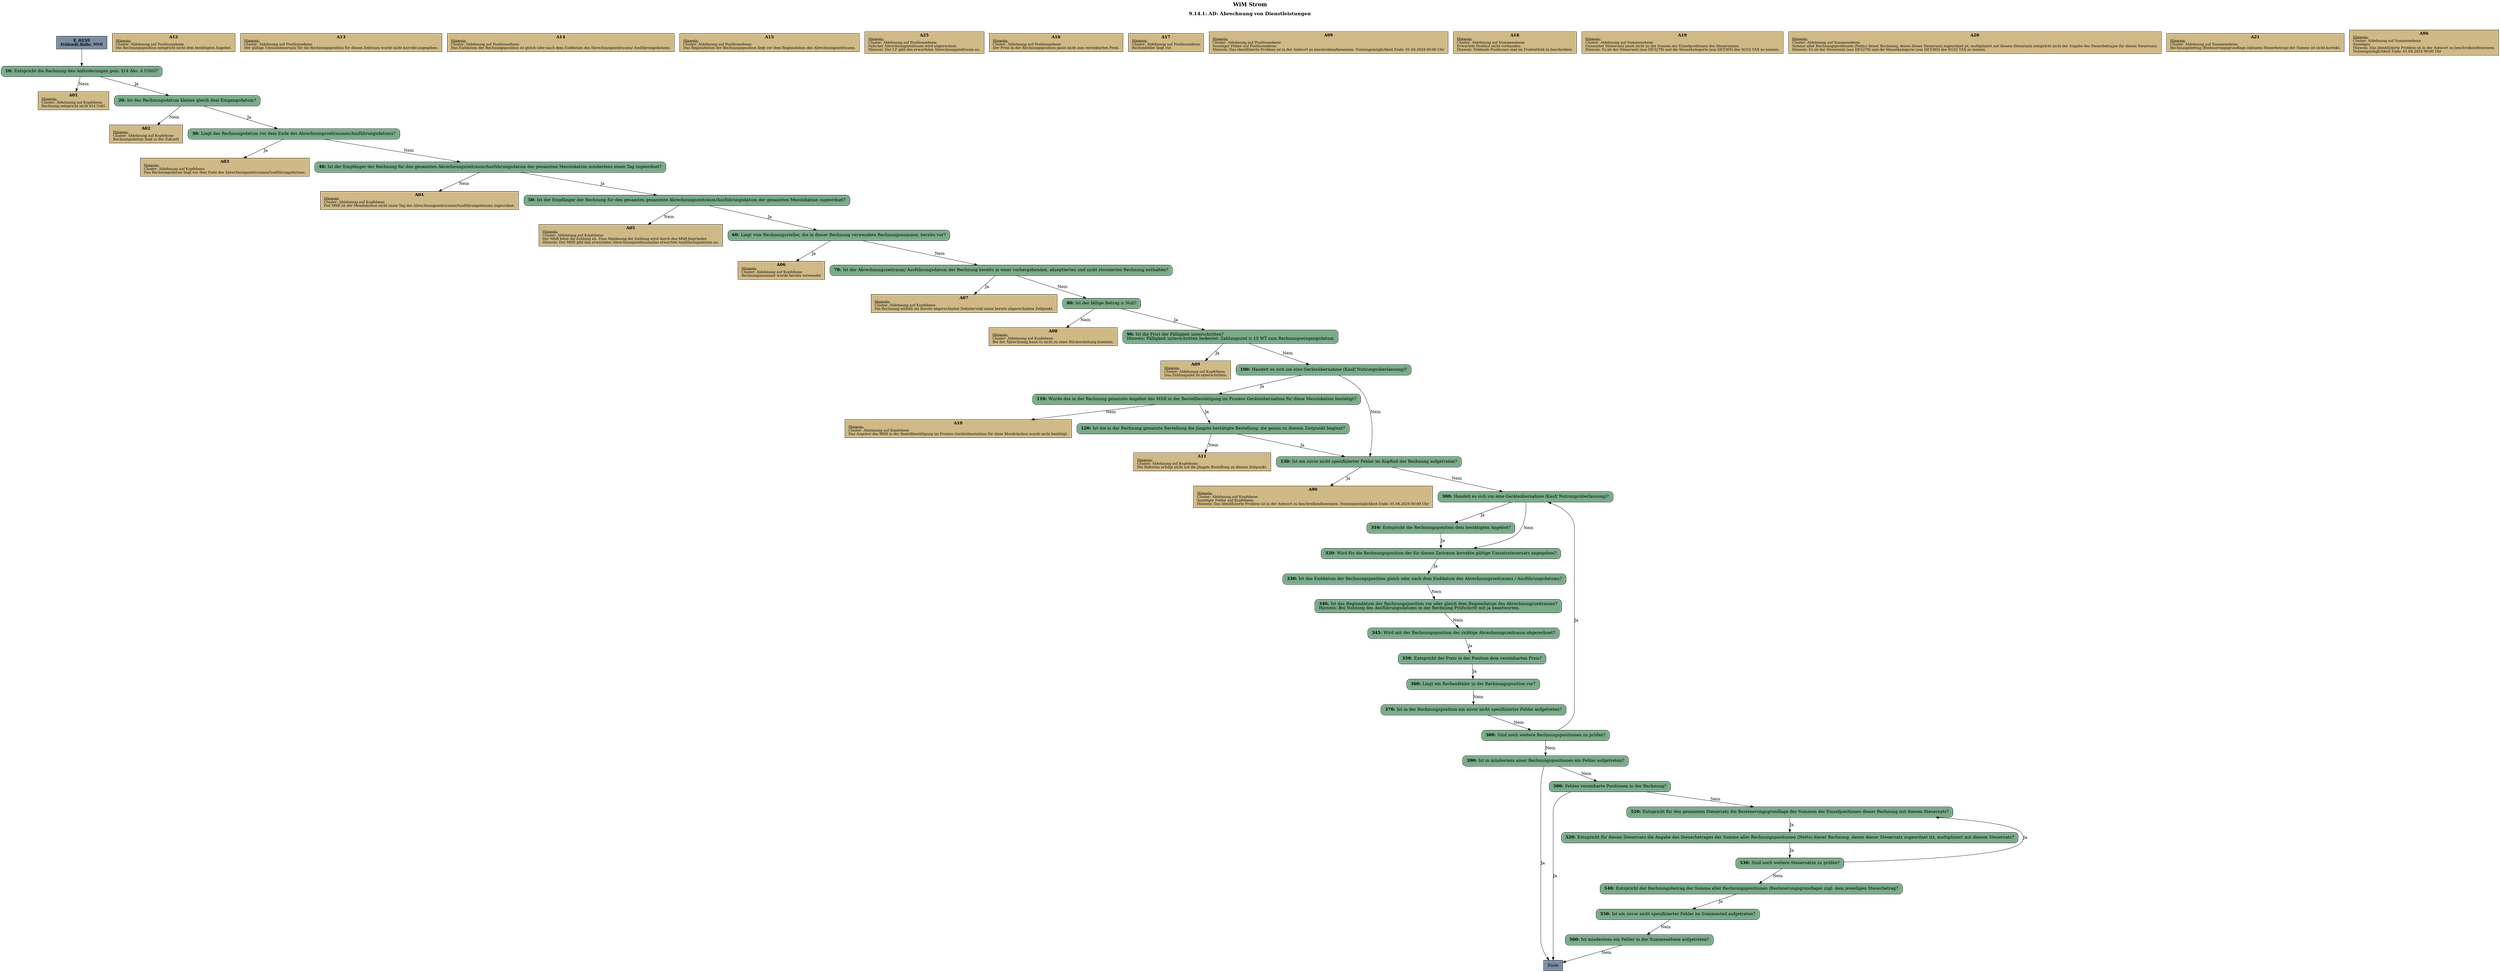 digraph D {
    labelloc="t";
    label=<<B><FONT POINT-SIZE="18">WiM Strom</FONT></B><BR/><BR/><B><FONT POINT-SIZE="16">9.14.1: AD: Abrechnung von Dienstleistungen</FONT></B><BR/><BR/><BR/><BR/>>;
    "Start" [margin="0.2,0.12", shape=box, style=filled, fillcolor="#7a8da1", label=<<B>E_0259</B><BR align="center"/><FONT point-size="12"><B><U>Prüfende Rolle:</U> MSB</B></FONT><BR align="center"/>>];
    "10" [margin="0.2,0.12", shape=box, style="filled,rounded", fillcolor="#7aab8a", label=<<B>10: </B>Entspricht die Rechnung den Anforderungen gem. §14 Abs. 4 UStG?<BR align="left"/>>];
    "A01" [margin="0.17,0.08", shape=box, style=filled, fillcolor="#cfb986", label=<<B>A01</B><BR align="center"/><FONT point-size="12"><U>Hinweis:</U><BR align="left"/>Cluster: Ablehnung auf Kopfebene<BR align="left"/>Rechnung entspricht nicht §14 UstG<BR align="left"/></FONT>>];
    "20" [margin="0.2,0.12", shape=box, style="filled,rounded", fillcolor="#7aab8a", label=<<B>20: </B>Ist das Rechnungsdatum kleiner gleich dem Eingangsdatum?<BR align="left"/>>];
    "A02" [margin="0.17,0.08", shape=box, style=filled, fillcolor="#cfb986", label=<<B>A02</B><BR align="center"/><FONT point-size="12"><U>Hinweis:</U><BR align="left"/>Cluster: Ablehnung auf Kopfebene<BR align="left"/>Rechnungsdatum liegt in der Zukunft<BR align="left"/></FONT>>];
    "30" [margin="0.2,0.12", shape=box, style="filled,rounded", fillcolor="#7aab8a", label=<<B>30: </B>Liegt das Rechnungsdatum vor dem Ende des Abrechnungszeitraumes/Ausführungsdatums?<BR align="left"/>>];
    "A03" [margin="0.17,0.08", shape=box, style=filled, fillcolor="#cfb986", label=<<B>A03</B><BR align="center"/><FONT point-size="12"><U>Hinweis:</U><BR align="left"/>Cluster: Ablehnung auf Kopfebene<BR align="left"/>Das Rechnungsdatum liegt vor dem Ende des Abrechnungszeitraumes/Ausführungsdatums.<BR align="left"/></FONT>>];
    "40" [margin="0.2,0.12", shape=box, style="filled,rounded", fillcolor="#7aab8a", label=<<B>40: </B>Ist der Empfänger der Rechnung für den genannten Abrechnungszeitraum/Ausführungsdatum der genannten Messlokation mindestens einen Tag zugeordnet?<BR align="left"/>>];
    "A04" [margin="0.17,0.08", shape=box, style=filled, fillcolor="#cfb986", label=<<B>A04</B><BR align="center"/><FONT point-size="12"><U>Hinweis:</U><BR align="left"/>Cluster: Ablehnung auf Kopfebene<BR align="left"/>Der MSB ist der Messlokation nicht einen Tag des Abrechnungszeitraumes/Ausführungsdatums zugeordnet.<BR align="left"/></FONT>>];
    "50" [margin="0.2,0.12", shape=box, style="filled,rounded", fillcolor="#7aab8a", label=<<B>50: </B>Ist der Empfänger der Rechnung für den gesamten genannten Abrechnungszeitraum/Ausführungsdatum der genannten Messlokation zugeordnet?<BR align="left"/>>];
    "A05" [margin="0.17,0.08", shape=box, style=filled, fillcolor="#cfb986", label=<<B>A05</B><BR align="center"/><FONT point-size="12"><U>Hinweis:</U><BR align="left"/>Cluster: Ablehnung auf Kopfebene<BR align="left"/>Der MSB lehnt die Zahlung ab. Eine Ablehnung der Zahlung wird durch den MSB begründet.<BR align="left"/>Hinweis: Der MSB gibt den erwarteten Abrechnungszeitraum/das erwartete Ausführungsdatum an.<BR align="left"/></FONT>>];
    "60" [margin="0.2,0.12", shape=box, style="filled,rounded", fillcolor="#7aab8a", label=<<B>60: </B>Liegt vom Rechnungssteller, die in dieser Rechnung verwendete Rechnungsnummer, bereits vor?<BR align="left"/>>];
    "A06" [margin="0.17,0.08", shape=box, style=filled, fillcolor="#cfb986", label=<<B>A06</B><BR align="center"/><FONT point-size="12"><U>Hinweis:</U><BR align="left"/>Cluster: Ablehnung auf Kopfebene<BR align="left"/>Rechnungsnummer wurde bereits verwendet<BR align="left"/></FONT>>];
    "70" [margin="0.2,0.12", shape=box, style="filled,rounded", fillcolor="#7aab8a", label=<<B>70: </B>Ist der Abrechnungszeitraum/ Ausführungsdatum der Rechnung bereits in einer vorhergehenden, akzeptierten und nicht stornierten Rechnung enthalten?<BR align="left"/>>];
    "A07" [margin="0.17,0.08", shape=box, style=filled, fillcolor="#cfb986", label=<<B>A07</B><BR align="center"/><FONT point-size="12"><U>Hinweis:</U><BR align="left"/>Cluster: Ablehnung auf Kopfebene<BR align="left"/>Die Rechnung enthält ein bereits abgerechnetes Zeitintervall/ einen bereits abgerechneten Zeitpunkt.<BR align="left"/></FONT>>];
    "80" [margin="0.2,0.12", shape=box, style="filled,rounded", fillcolor="#7aab8a", label=<<B>80: </B>Ist der fällige Betrag ≥ Null?<BR align="left"/>>];
    "A08" [margin="0.17,0.08", shape=box, style=filled, fillcolor="#cfb986", label=<<B>A08</B><BR align="center"/><FONT point-size="12"><U>Hinweis:</U><BR align="left"/>Cluster: Ablehnung auf Kopfebene<BR align="left"/>Bei der Abrechnung kann es nicht zu einer Rückerstattung kommen.<BR align="left"/></FONT>>];
    "90" [margin="0.2,0.12", shape=box, style="filled,rounded", fillcolor="#7aab8a", label=<<B>90: </B>Ist die Frist der Fälligkeit unterschritten?<BR align="left"/>Hinweis: Fälligkeit unterschritten bedeutet: Zahlungsziel ≤ 10 WT zum Rechnungseingangsdatum<BR align="left"/>>];
    "A09" [margin="0.17,0.08", shape=box, style=filled, fillcolor="#cfb986", label=<<B>A09</B><BR align="center"/><FONT point-size="12"><U>Hinweis:</U><BR align="left"/>Cluster: Ablehnung auf Kopfebene<BR align="left"/>Das Zahlungsziel ist unterschritten.<BR align="left"/></FONT>>];
    "100" [margin="0.2,0.12", shape=box, style="filled,rounded", fillcolor="#7aab8a", label=<<B>100: </B>Handelt es sich um eine Geräteübernahme (Kauf/ Nutzungsüberlassung)?<BR align="left"/>>];
    "110" [margin="0.2,0.12", shape=box, style="filled,rounded", fillcolor="#7aab8a", label=<<B>110: </B>Wurde das in der Rechnung genannte Angebot des MSB in der Bestellbestätigung im Prozess Geräteübernahme für diese Messlokation bestätigt?<BR align="left"/>>];
    "A10" [margin="0.17,0.08", shape=box, style=filled, fillcolor="#cfb986", label=<<B>A10</B><BR align="center"/><FONT point-size="12"><U>Hinweis:</U><BR align="left"/>Cluster: Ablehnung auf Kopfebene<BR align="left"/>Das Angebot des MSB in der Bestellbestätigung im Prozess Geräteübernahme für diese Messlokation wurde nicht bestätigt.<BR align="left"/></FONT>>];
    "120" [margin="0.2,0.12", shape=box, style="filled,rounded", fillcolor="#7aab8a", label=<<B>120: </B>Ist die in der Rechnung genannte Bestellung die jüngste bestätigte Bestellung, die genau zu diesem Zeitpunkt beginnt?<BR align="left"/>>];
    "A11" [margin="0.17,0.08", shape=box, style=filled, fillcolor="#cfb986", label=<<B>A11</B><BR align="center"/><FONT point-size="12"><U>Hinweis:</U><BR align="left"/>Cluster: Ablehnung auf Kopfebene<BR align="left"/>Die Referenz erfolgt nicht auf die jüngste Bestellung zu diesem Zeitpunkt.<BR align="left"/></FONT>>];
    "130" [margin="0.2,0.12", shape=box, style="filled,rounded", fillcolor="#7aab8a", label=<<B>130: </B>Ist ein zuvor nicht spezifizierter Fehler im Kopfteil der Rechnung aufgetreten?<BR align="left"/>>];
    "A90" [margin="0.17,0.08", shape=box, style=filled, fillcolor="#cfb986", label=<<B>A90</B><BR align="center"/><FONT point-size="12"><U>Hinweis:</U><BR align="left"/>Cluster: Ablehnung auf Kopfebene<BR align="left"/>Sonstiger Fehler auf Kopfebene.<BR align="left"/>Hinweis: Das identifizierte Problem ist in der Antwort zu beschreiben/benennen. Nutzungsmöglichkeit Ende: 01.04.2024 00:00 Uhr<BR align="left"/></FONT>>];
    "300" [margin="0.2,0.12", shape=box, style="filled,rounded", fillcolor="#7aab8a", label=<<B>300: </B>Handelt es sich um eine Geräteübernahme (Kauf/ Nutzungsüberlassung)?<BR align="left"/>>];
    "310" [margin="0.2,0.12", shape=box, style="filled,rounded", fillcolor="#7aab8a", label=<<B>310: </B>Entspricht die Rechnungsposition dem bestätigten Angebot?<BR align="left"/>>];
    "A12" [margin="0.17,0.08", shape=box, style=filled, fillcolor="#cfb986", label=<<B>A12</B><BR align="center"/><FONT point-size="12"><U>Hinweis:</U><BR align="left"/>Cluster: Ablehnung auf Positionsebene<BR align="left"/>Die Rechnungsposition entspricht nicht dem bestätigten Angebot.<BR align="left"/></FONT>>];
    "320" [margin="0.2,0.12", shape=box, style="filled,rounded", fillcolor="#7aab8a", label=<<B>320: </B>Wird für die Rechnungsposition der für diesen Zeitraum korrekte gültige Umsatzsteuersatz angegeben?<BR align="left"/>>];
    "A13" [margin="0.17,0.08", shape=box, style=filled, fillcolor="#cfb986", label=<<B>A13</B><BR align="center"/><FONT point-size="12"><U>Hinweis:</U><BR align="left"/>Cluster: Ablehnung auf Positionsebene<BR align="left"/>Der gültige Umsatzsteuersatz für die Rechnungsposition für diesen Zeitraum wurde nicht korrekt angegeben.<BR align="left"/></FONT>>];
    "330" [margin="0.2,0.12", shape=box, style="filled,rounded", fillcolor="#7aab8a", label=<<B>330: </B>Ist das Enddatum der Rechnungsposition gleich oder nach dem Enddatum des Abrechnungszeitraums / Ausführungsdatums?<BR align="left"/>>];
    "A14" [margin="0.17,0.08", shape=box, style=filled, fillcolor="#cfb986", label=<<B>A14</B><BR align="center"/><FONT point-size="12"><U>Hinweis:</U><BR align="left"/>Cluster: Ablehnung auf Positionsebene<BR align="left"/>Das Enddatum der Rechnungsposition ist gleich oder nach dem Enddatum des Abrechnungszeitraums/ Ausführungsdatums.<BR align="left"/></FONT>>];
    "340" [margin="0.2,0.12", shape=box, style="filled,rounded", fillcolor="#7aab8a", label=<<B>340: </B>Ist das Beginndatum der Rechnungsposition vor oder gleich dem Beginndatum des Abrechnungszeitraums?<BR align="left"/>Hinweis: Bei Nutzung des Ausführungsdatums in der Rechnung Prüfschritt mit ja beantworten.<BR align="left"/>>];
    "A15" [margin="0.17,0.08", shape=box, style=filled, fillcolor="#cfb986", label=<<B>A15</B><BR align="center"/><FONT point-size="12"><U>Hinweis:</U><BR align="left"/>Cluster: Ablehnung auf Positionsebene<BR align="left"/>Das Beginndatum der Rechnungsposition liegt vor dem Beginndatum des Abrechnungszeitraums.<BR align="left"/></FONT>>];
    "345" [margin="0.2,0.12", shape=box, style="filled,rounded", fillcolor="#7aab8a", label=<<B>345: </B>Wird mit der Rechnungsposition der richtige Abrechnungszeitraum abgerechnet?<BR align="left"/>>];
    "A25" [margin="0.17,0.08", shape=box, style=filled, fillcolor="#cfb986", label=<<B>A25</B><BR align="center"/><FONT point-size="12"><U>Hinweis:</U><BR align="left"/>Cluster: Ablehnung auf Positionsebene<BR align="left"/>Falscher Abrechnungszeitraum wird abgerechnet.<BR align="left"/>Hinweis: Der LF gibt den erwarteten Abrechnungszeitraum an.<BR align="left"/></FONT>>];
    "350" [margin="0.2,0.12", shape=box, style="filled,rounded", fillcolor="#7aab8a", label=<<B>350: </B>Entspricht der Preis in der Position dem vereinbarten Preis?<BR align="left"/>>];
    "A16" [margin="0.17,0.08", shape=box, style=filled, fillcolor="#cfb986", label=<<B>A16</B><BR align="center"/><FONT point-size="12"><U>Hinweis:</U><BR align="left"/>Cluster: Ablehnung auf Positionsebene<BR align="left"/>Der Preis in der Rechnungsposition passt nicht zum vereinbarten Preis.<BR align="left"/></FONT>>];
    "360" [margin="0.2,0.12", shape=box, style="filled,rounded", fillcolor="#7aab8a", label=<<B>360: </B>Liegt ein Rechenfehler in der Rechnungsposition vor?<BR align="left"/>>];
    "A17" [margin="0.17,0.08", shape=box, style=filled, fillcolor="#cfb986", label=<<B>A17</B><BR align="center"/><FONT point-size="12"><U>Hinweis:</U><BR align="left"/>Cluster: Ablehnung auf Positionsebene<BR align="left"/>Rechenfehler liegt vor.<BR align="left"/></FONT>>];
    "370" [margin="0.2,0.12", shape=box, style="filled,rounded", fillcolor="#7aab8a", label=<<B>370: </B>Ist in der Rechnungsposition ein zuvor nicht spezifizierter Fehler aufgetreten?<BR align="left"/>>];
    "A99" [margin="0.17,0.08", shape=box, style=filled, fillcolor="#cfb986", label=<<B>A99</B><BR align="center"/><FONT point-size="12"><U>Hinweis:</U><BR align="left"/>Cluster: Ablehnung auf Positionsebene <BR align="left"/>Sonstiger Fehler auf Positionsebene.<BR align="left"/>Hinweis: Das identifizierte Problem ist in der Antwort zu beschreiben/benennen. Nutzungsmöglichkeit Ende: 01.04.2024 00:00 Uhr<BR align="left"/></FONT>>];
    "380" [margin="0.2,0.12", shape=box, style="filled,rounded", fillcolor="#7aab8a", label=<<B>380: </B>Sind noch weitere Rechnungspositionen zu prüfen?<BR align="left"/>>];
    "390" [margin="0.2,0.12", shape=box, style="filled,rounded", fillcolor="#7aab8a", label=<<B>390: </B>Ist in mindestens einer Rechnungspositionen ein Fehler aufgetreten?<BR align="left"/>>];
    "Ende" [margin="0.2,0.12", shape=box, style=filled, fillcolor="#7a8da1", label="Ende"];
    "500" [margin="0.2,0.12", shape=box, style="filled,rounded", fillcolor="#7aab8a", label=<<B>500: </B>Fehlen vereinbarte Positionen in der Rechnung?<BR align="left"/>>];
    "A18" [margin="0.17,0.08", shape=box, style=filled, fillcolor="#cfb986", label=<<B>A18</B><BR align="center"/><FONT point-size="12"><U>Hinweis:</U><BR align="left"/>Cluster: Ablehnung auf Summenebene<BR align="left"/>Erwartete Position nicht vorhanden.<BR align="left"/>Hinweis: Fehlende Positionen sind im Freitextfeld zu beschreiben.<BR align="left"/></FONT>>];
    "510" [margin="0.2,0.12", shape=box, style="filled,rounded", fillcolor="#7aab8a", label=<<B>510: </B>Entspricht für den genannten Steuersatz die Besteuerungsgrundlage der Summen der Einzelpositionen dieser Rechnung mit diesem Steuersatz?<BR align="left"/>>];
    "A19" [margin="0.17,0.08", shape=box, style=filled, fillcolor="#cfb986", label=<<B>A19</B><BR align="center"/><FONT point-size="12"><U>Hinweis:</U><BR align="left"/>Cluster: Ablehnung auf Summenebene<BR align="left"/>Genannter Steuersatz passt nicht zu der Summe der Einzelpositionen des Steuersatzes.<BR align="left"/>Hinweis: Es ist der Steuersatz (aus DE5278) und die Steuerkategorie (aus DE5305) des SG52 TAX zu nennen.<BR align="left"/></FONT>>];
    "520" [margin="0.2,0.12", shape=box, style="filled,rounded", fillcolor="#7aab8a", label=<<B>520: </B>Entspricht für diesen Steuersatz die Angabe des Steuerbetrages der Summe aller Rechnungspositionen (Netto) dieser Rechnung, denen dieser Steuersatz zugeordnet ist, multipliziert mit diesem Steuersatz?<BR align="left"/>>];
    "A20" [margin="0.17,0.08", shape=box, style=filled, fillcolor="#cfb986", label=<<B>A20</B><BR align="center"/><FONT point-size="12"><U>Hinweis:</U><BR align="left"/>Cluster: Ablehnung auf Summenebene <BR align="left"/>Summe aller Rechnungspositionen (Netto) dieser Rechnung, denen dieser Steuersatz zugeordnet ist, multipliziert mit diesem Steuersatz entspricht nicht der Angabe des Steuerbetrages für diesen Steuersatz.<BR align="left"/>Hinweis: Es ist der Steuersatz (aus DE5278) und die Steuerkategorie (aus DE5305) des SG52 TAX zu nennen.<BR align="left"/></FONT>>];
    "530" [margin="0.2,0.12", shape=box, style="filled,rounded", fillcolor="#7aab8a", label=<<B>530: </B>Sind noch weitere Steuersätze zu prüfen?<BR align="left"/>>];
    "540" [margin="0.2,0.12", shape=box, style="filled,rounded", fillcolor="#7aab8a", label=<<B>540: </B>Entspricht der Rechnungsbetrag der Summe aller Rechnungspositionen (Besteuerungsgrundlage) zzgl. dem jeweiligen Steuerbetrag?<BR align="left"/>>];
    "A21" [margin="0.17,0.08", shape=box, style=filled, fillcolor="#cfb986", label=<<B>A21</B><BR align="center"/><FONT point-size="12"><U>Hinweis:</U><BR align="left"/>Cluster: Ablehnung auf Summenebene<BR align="left"/>Rechnungsbetrag (Besteuerungsgrundlage inklusive Steuerbetrag) der Summe ist nicht korrekt.<BR align="left"/></FONT>>];
    "550" [margin="0.2,0.12", shape=box, style="filled,rounded", fillcolor="#7aab8a", label=<<B>550: </B>Ist ein zuvor nicht spezifizierter Fehler im Summenteil aufgetreten?<BR align="left"/>>];
    "A96" [margin="0.17,0.08", shape=box, style=filled, fillcolor="#cfb986", label=<<B>A96</B><BR align="center"/><FONT point-size="12"><U>Hinweis:</U><BR align="left"/>Cluster: Ablehnung auf Summenebene<BR align="left"/>Sonstiges<BR align="left"/>Hinweis: Das identifizierte Problem ist in der Antwort zu beschreiben/benennen.<BR align="left"/>Nutzungsmöglichkeit Ende: 01.04.2024 00:00 Uhr<BR align="left"/></FONT>>];
    "560" [margin="0.2,0.12", shape=box, style="filled,rounded", fillcolor="#7aab8a", label=<<B>560: </B>Ist mindestens ein Fehler in der Summenebene aufgetreten?<BR align="left"/>>];

    "Start" -> "10";
    "10" -> "A01" [label="Nein"];
    "10" -> "20" [label="Ja"];
    "20" -> "A02" [label="Nein"];
    "20" -> "30" [label="Ja"];
    "30" -> "A03" [label="Ja"];
    "30" -> "40" [label="Nein"];
    "40" -> "A04" [label="Nein"];
    "40" -> "50" [label="Ja"];
    "50" -> "A05" [label="Nein"];
    "50" -> "60" [label="Ja"];
    "60" -> "A06" [label="Ja"];
    "60" -> "70" [label="Nein"];
    "70" -> "A07" [label="Ja"];
    "70" -> "80" [label="Nein"];
    "80" -> "A08" [label="Nein"];
    "80" -> "90" [label="Ja"];
    "90" -> "A09" [label="Ja"];
    "90" -> "100" [label="Nein"];
    "100" -> "110" [label="Ja"];
    "100" -> "130" [label="Nein"];
    "110" -> "A10" [label="Nein"];
    "110" -> "120" [label="Ja"];
    "120" -> "A11" [label="Nein"];
    "120" -> "130" [label="Ja"];
    "130" -> "A90" [label="Ja"];
    "130" -> "300" [label="Nein"];
    "300" -> "310" [label="Ja"];
    "300" -> "320" [label="Nein"];
    "310" -> "320" [label="Ja"];
    "320" -> "330" [label="Ja"];
    "330" -> "340" [label="Nein"];
    "340" -> "345" [label="Nein"];
    "345" -> "350" [label="Ja"];
    "350" -> "360" [label="Ja"];
    "360" -> "370" [label="Nein"];
    "370" -> "380" [label="Nein"];
    "380" -> "300" [label="Ja"];
    "380" -> "390" [label="Nein"];
    "390" -> "Ende" [label="Ja"];
    "390" -> "500" [label="Nein"];
    "500" -> "Ende" [label="Ja"];
    "500" -> "510" [label="Nein"];
    "510" -> "520" [label="Ja"];
    "520" -> "530" [label="Ja"];
    "530" -> "510" [label="Ja"];
    "530" -> "540" [label="Nein"];
    "540" -> "550" [label="Ja"];
    "550" -> "560" [label="Nein"];
    "560" -> "Ende" [label="Nein"];

    bgcolor="transparent";
}